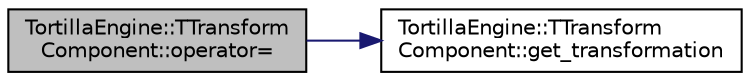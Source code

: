 digraph "TortillaEngine::TTransformComponent::operator="
{
 // LATEX_PDF_SIZE
  edge [fontname="Helvetica",fontsize="10",labelfontname="Helvetica",labelfontsize="10"];
  node [fontname="Helvetica",fontsize="10",shape=record];
  rankdir="LR";
  Node1 [label="TortillaEngine::TTransform\lComponent::operator=",height=0.2,width=0.4,color="black", fillcolor="grey75", style="filled", fontcolor="black",tooltip="Copy the transform component."];
  Node1 -> Node2 [color="midnightblue",fontsize="10",style="solid",fontname="Helvetica"];
  Node2 [label="TortillaEngine::TTransform\lComponent::get_transformation",height=0.2,width=0.4,color="black", fillcolor="white", style="filled",URL="$class_tortilla_engine_1_1_t_transform_component.html#a0a47a18df14c4b204436e1467c5306dc",tooltip="Gets the transformation matrix."];
}
